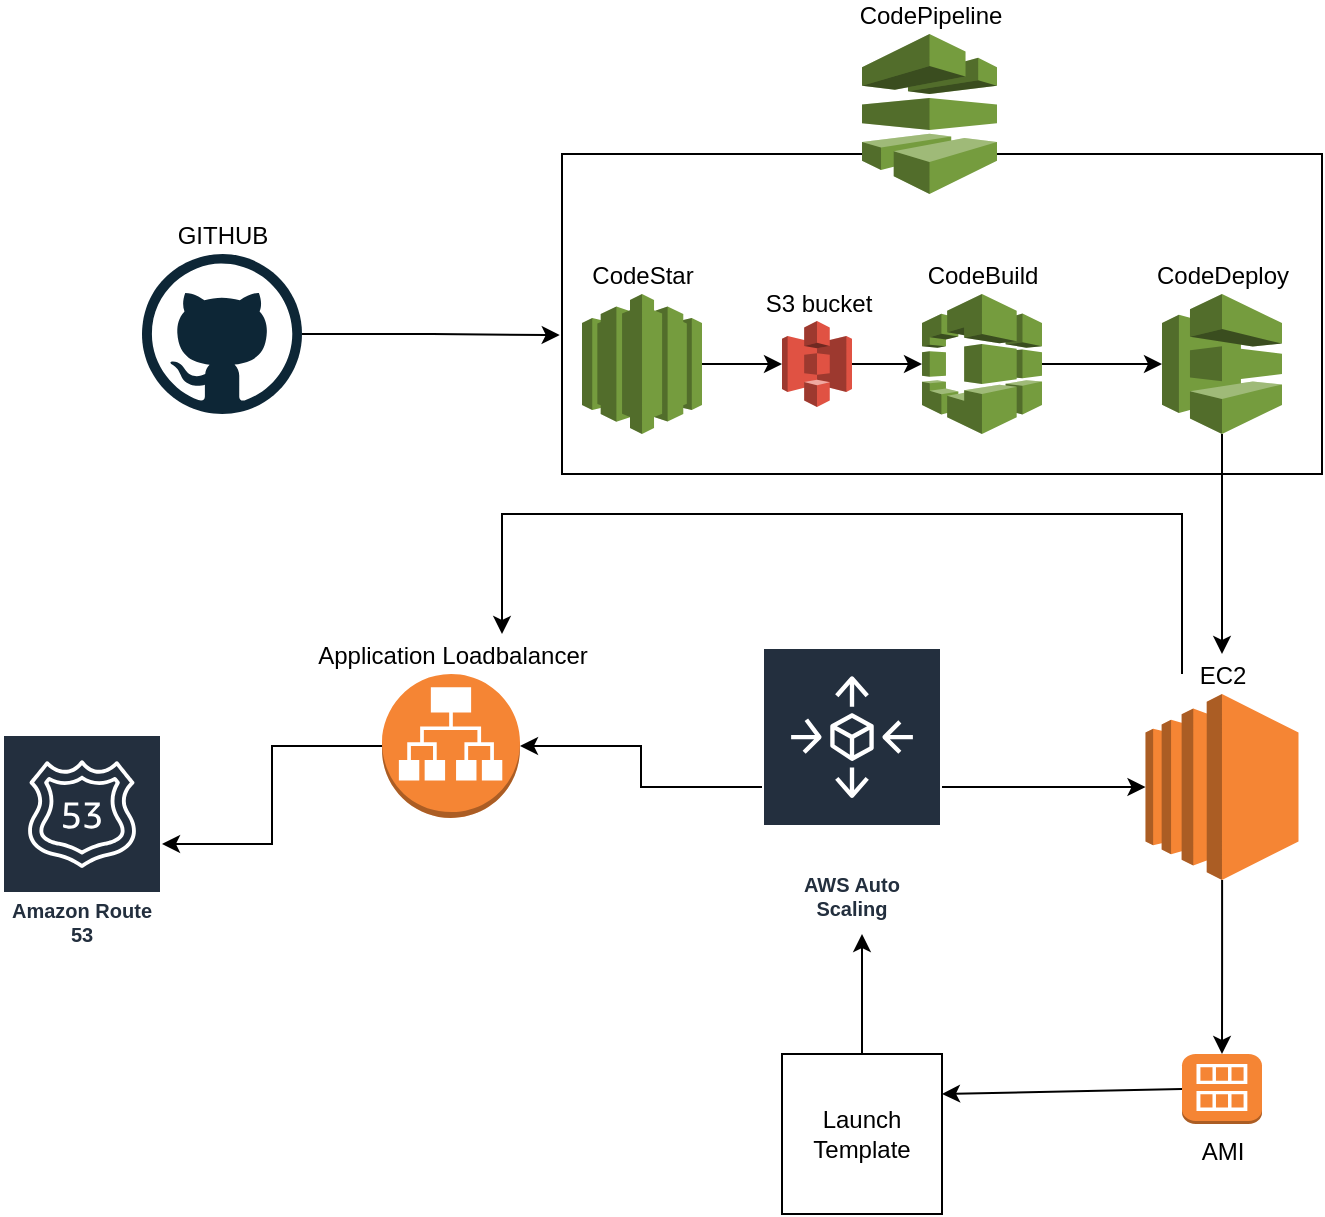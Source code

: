 <mxfile version="23.1.6" type="github">
  <diagram id="C5RBs43oDa-KdzZeNtuy" name="Page-1">
    <mxGraphModel dx="1517" dy="830" grid="1" gridSize="10" guides="1" tooltips="1" connect="1" arrows="1" fold="1" page="1" pageScale="1" pageWidth="827" pageHeight="1169" math="0" shadow="0">
      <root>
        <mxCell id="WIyWlLk6GJQsqaUBKTNV-0" />
        <mxCell id="WIyWlLk6GJQsqaUBKTNV-1" parent="WIyWlLk6GJQsqaUBKTNV-0" />
        <mxCell id="YVKPPaP_UWhKNTUrHSaY-41" value="" style="rounded=0;whiteSpace=wrap;html=1;verticalAlign=middle;" parent="WIyWlLk6GJQsqaUBKTNV-1" vertex="1">
          <mxGeometry x="363" y="306" width="380" height="160" as="geometry" />
        </mxCell>
        <mxCell id="_aGumLNMzZiR6nS0r9Yd-9" style="edgeStyle=orthogonalEdgeStyle;rounded=0;orthogonalLoop=1;jettySize=auto;html=1;" parent="WIyWlLk6GJQsqaUBKTNV-1" source="YVKPPaP_UWhKNTUrHSaY-38" edge="1">
          <mxGeometry relative="1" as="geometry">
            <mxPoint x="693" y="556" as="targetPoint" />
          </mxGeometry>
        </mxCell>
        <mxCell id="YVKPPaP_UWhKNTUrHSaY-38" value="CodeDeploy" style="outlineConnect=0;dashed=0;verticalLabelPosition=top;verticalAlign=bottom;align=center;html=1;shape=mxgraph.aws3.codedeploy;fillColor=#759C3E;gradientColor=none;labelPosition=center;" parent="WIyWlLk6GJQsqaUBKTNV-1" vertex="1">
          <mxGeometry x="663" y="376" width="60" height="70" as="geometry" />
        </mxCell>
        <mxCell id="YVKPPaP_UWhKNTUrHSaY-40" value="CodePipeline" style="outlineConnect=0;dashed=0;verticalLabelPosition=top;verticalAlign=bottom;align=center;html=1;shape=mxgraph.aws3.codepipeline;fillColor=#759C3E;gradientColor=none;labelPosition=center;" parent="WIyWlLk6GJQsqaUBKTNV-1" vertex="1">
          <mxGeometry x="513" y="246" width="67.5" height="80" as="geometry" />
        </mxCell>
        <mxCell id="YVKPPaP_UWhKNTUrHSaY-44" value="CodeStar" style="outlineConnect=0;dashed=0;verticalLabelPosition=top;verticalAlign=bottom;align=center;html=1;shape=mxgraph.aws3.codestar;fillColor=#759C3E;gradientColor=none;labelPosition=center;" parent="WIyWlLk6GJQsqaUBKTNV-1" vertex="1">
          <mxGeometry x="373" y="376" width="60" height="70" as="geometry" />
        </mxCell>
        <mxCell id="_aGumLNMzZiR6nS0r9Yd-0" value="CodeBuild" style="outlineConnect=0;dashed=0;verticalLabelPosition=top;verticalAlign=bottom;align=center;html=1;shape=mxgraph.aws3.codebuild;fillColor=#759C3E;gradientColor=none;labelPosition=center;" parent="WIyWlLk6GJQsqaUBKTNV-1" vertex="1">
          <mxGeometry x="543" y="376" width="60" height="70" as="geometry" />
        </mxCell>
        <mxCell id="_aGumLNMzZiR6nS0r9Yd-2" style="edgeStyle=orthogonalEdgeStyle;rounded=0;orthogonalLoop=1;jettySize=auto;html=1;entryX=0;entryY=0.5;entryDx=0;entryDy=0;entryPerimeter=0;" parent="WIyWlLk6GJQsqaUBKTNV-1" source="_aGumLNMzZiR6nS0r9Yd-0" target="YVKPPaP_UWhKNTUrHSaY-38" edge="1">
          <mxGeometry relative="1" as="geometry" />
        </mxCell>
        <mxCell id="_aGumLNMzZiR6nS0r9Yd-3" value="GITHUB" style="dashed=0;outlineConnect=0;html=1;align=center;labelPosition=center;verticalLabelPosition=top;verticalAlign=bottom;shape=mxgraph.weblogos.github" parent="WIyWlLk6GJQsqaUBKTNV-1" vertex="1">
          <mxGeometry x="153" y="356" width="80" height="80" as="geometry" />
        </mxCell>
        <mxCell id="_aGumLNMzZiR6nS0r9Yd-5" style="edgeStyle=orthogonalEdgeStyle;rounded=0;orthogonalLoop=1;jettySize=auto;html=1;entryX=-0.003;entryY=0.566;entryDx=0;entryDy=0;entryPerimeter=0;" parent="WIyWlLk6GJQsqaUBKTNV-1" source="_aGumLNMzZiR6nS0r9Yd-3" target="YVKPPaP_UWhKNTUrHSaY-41" edge="1">
          <mxGeometry relative="1" as="geometry" />
        </mxCell>
        <mxCell id="_aGumLNMzZiR6nS0r9Yd-12" style="edgeStyle=orthogonalEdgeStyle;rounded=0;orthogonalLoop=1;jettySize=auto;html=1;" parent="WIyWlLk6GJQsqaUBKTNV-1" source="_aGumLNMzZiR6nS0r9Yd-6" target="_aGumLNMzZiR6nS0r9Yd-10" edge="1">
          <mxGeometry relative="1" as="geometry" />
        </mxCell>
        <mxCell id="_aGumLNMzZiR6nS0r9Yd-6" value="EC2" style="outlineConnect=0;dashed=0;verticalLabelPosition=top;verticalAlign=bottom;align=center;html=1;shape=mxgraph.aws3.ec2;fillColor=#F58534;gradientColor=none;labelPosition=center;" parent="WIyWlLk6GJQsqaUBKTNV-1" vertex="1">
          <mxGeometry x="654.75" y="576" width="76.5" height="93" as="geometry" />
        </mxCell>
        <mxCell id="_aGumLNMzZiR6nS0r9Yd-10" value="AMI" style="outlineConnect=0;dashed=0;verticalLabelPosition=bottom;verticalAlign=top;align=center;html=1;shape=mxgraph.aws3.ami;fillColor=#F58534;gradientColor=none;" parent="WIyWlLk6GJQsqaUBKTNV-1" vertex="1">
          <mxGeometry x="673" y="756" width="40" height="35" as="geometry" />
        </mxCell>
        <mxCell id="_aGumLNMzZiR6nS0r9Yd-23" style="edgeStyle=orthogonalEdgeStyle;rounded=0;orthogonalLoop=1;jettySize=auto;html=1;" parent="WIyWlLk6GJQsqaUBKTNV-1" source="_aGumLNMzZiR6nS0r9Yd-13" edge="1">
          <mxGeometry relative="1" as="geometry">
            <mxPoint x="513" y="696" as="targetPoint" />
          </mxGeometry>
        </mxCell>
        <mxCell id="_aGumLNMzZiR6nS0r9Yd-13" value="Launch Template" style="whiteSpace=wrap;html=1;aspect=fixed;" parent="WIyWlLk6GJQsqaUBKTNV-1" vertex="1">
          <mxGeometry x="473" y="756" width="80" height="80" as="geometry" />
        </mxCell>
        <mxCell id="_aGumLNMzZiR6nS0r9Yd-16" value="" style="endArrow=classic;html=1;rounded=0;exitX=0;exitY=0.5;exitDx=0;exitDy=0;exitPerimeter=0;entryX=1;entryY=0.25;entryDx=0;entryDy=0;" parent="WIyWlLk6GJQsqaUBKTNV-1" source="_aGumLNMzZiR6nS0r9Yd-10" target="_aGumLNMzZiR6nS0r9Yd-13" edge="1">
          <mxGeometry width="50" height="50" relative="1" as="geometry">
            <mxPoint x="528" y="736" as="sourcePoint" />
            <mxPoint x="578" y="686" as="targetPoint" />
          </mxGeometry>
        </mxCell>
        <mxCell id="_aGumLNMzZiR6nS0r9Yd-25" style="edgeStyle=orthogonalEdgeStyle;rounded=0;orthogonalLoop=1;jettySize=auto;html=1;" parent="WIyWlLk6GJQsqaUBKTNV-1" source="_aGumLNMzZiR6nS0r9Yd-18" target="_aGumLNMzZiR6nS0r9Yd-24" edge="1">
          <mxGeometry relative="1" as="geometry" />
        </mxCell>
        <mxCell id="_aGumLNMzZiR6nS0r9Yd-18" value="AWS Auto Scaling" style="sketch=0;outlineConnect=0;fontColor=#232F3E;gradientColor=none;strokeColor=#ffffff;fillColor=#232F3E;dashed=0;verticalLabelPosition=middle;verticalAlign=bottom;align=center;html=1;whiteSpace=wrap;fontSize=10;fontStyle=1;spacing=3;shape=mxgraph.aws4.productIcon;prIcon=mxgraph.aws4.autoscaling;" parent="WIyWlLk6GJQsqaUBKTNV-1" vertex="1">
          <mxGeometry x="463" y="552.5" width="90" height="140" as="geometry" />
        </mxCell>
        <mxCell id="_aGumLNMzZiR6nS0r9Yd-22" style="edgeStyle=orthogonalEdgeStyle;rounded=0;orthogonalLoop=1;jettySize=auto;html=1;entryX=0;entryY=0.5;entryDx=0;entryDy=0;entryPerimeter=0;" parent="WIyWlLk6GJQsqaUBKTNV-1" source="_aGumLNMzZiR6nS0r9Yd-18" target="_aGumLNMzZiR6nS0r9Yd-6" edge="1">
          <mxGeometry relative="1" as="geometry" />
        </mxCell>
        <mxCell id="_aGumLNMzZiR6nS0r9Yd-27" style="edgeStyle=orthogonalEdgeStyle;rounded=0;orthogonalLoop=1;jettySize=auto;html=1;" parent="WIyWlLk6GJQsqaUBKTNV-1" source="_aGumLNMzZiR6nS0r9Yd-24" target="_aGumLNMzZiR6nS0r9Yd-26" edge="1">
          <mxGeometry relative="1" as="geometry" />
        </mxCell>
        <mxCell id="_aGumLNMzZiR6nS0r9Yd-24" value="Application Loadbalancer" style="outlineConnect=0;dashed=0;verticalLabelPosition=top;verticalAlign=bottom;align=center;html=1;shape=mxgraph.aws3.application_load_balancer;fillColor=#F58534;gradientColor=none;labelPosition=center;" parent="WIyWlLk6GJQsqaUBKTNV-1" vertex="1">
          <mxGeometry x="273" y="566" width="69" height="72" as="geometry" />
        </mxCell>
        <mxCell id="_aGumLNMzZiR6nS0r9Yd-26" value="Amazon Route 53" style="sketch=0;outlineConnect=0;fontColor=#232F3E;gradientColor=none;strokeColor=#ffffff;fillColor=#232F3E;dashed=0;verticalLabelPosition=middle;verticalAlign=bottom;align=center;html=1;whiteSpace=wrap;fontSize=10;fontStyle=1;spacing=3;shape=mxgraph.aws4.productIcon;prIcon=mxgraph.aws4.route_53;" parent="WIyWlLk6GJQsqaUBKTNV-1" vertex="1">
          <mxGeometry x="83" y="596" width="80" height="110" as="geometry" />
        </mxCell>
        <mxCell id="_aGumLNMzZiR6nS0r9Yd-28" value="" style="endArrow=classic;html=1;rounded=0;" parent="WIyWlLk6GJQsqaUBKTNV-1" edge="1">
          <mxGeometry width="50" height="50" relative="1" as="geometry">
            <mxPoint x="673" y="566" as="sourcePoint" />
            <mxPoint x="333" y="546" as="targetPoint" />
            <Array as="points">
              <mxPoint x="673" y="486" />
              <mxPoint x="577.37" y="486" />
              <mxPoint x="333" y="486" />
            </Array>
          </mxGeometry>
        </mxCell>
        <mxCell id="VJgOwlNiTl6-V2UQSUT6-0" value="S3 bucket" style="outlineConnect=0;dashed=0;verticalLabelPosition=top;verticalAlign=bottom;align=center;html=1;shape=mxgraph.aws3.s3;fillColor=#E05243;gradientColor=none;labelPosition=center;" vertex="1" parent="WIyWlLk6GJQsqaUBKTNV-1">
          <mxGeometry x="473" y="389.5" width="35" height="43" as="geometry" />
        </mxCell>
        <mxCell id="VJgOwlNiTl6-V2UQSUT6-3" style="edgeStyle=orthogonalEdgeStyle;rounded=0;orthogonalLoop=1;jettySize=auto;html=1;entryX=0;entryY=0.5;entryDx=0;entryDy=0;entryPerimeter=0;" edge="1" parent="WIyWlLk6GJQsqaUBKTNV-1" source="YVKPPaP_UWhKNTUrHSaY-44" target="VJgOwlNiTl6-V2UQSUT6-0">
          <mxGeometry relative="1" as="geometry" />
        </mxCell>
        <mxCell id="VJgOwlNiTl6-V2UQSUT6-4" value="" style="endArrow=classic;html=1;rounded=0;" edge="1" parent="WIyWlLk6GJQsqaUBKTNV-1" source="VJgOwlNiTl6-V2UQSUT6-0" target="_aGumLNMzZiR6nS0r9Yd-0">
          <mxGeometry width="50" height="50" relative="1" as="geometry">
            <mxPoint x="423" y="466" as="sourcePoint" />
            <mxPoint x="473" y="416" as="targetPoint" />
          </mxGeometry>
        </mxCell>
      </root>
    </mxGraphModel>
  </diagram>
</mxfile>
